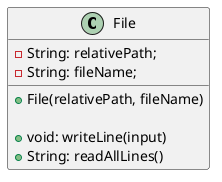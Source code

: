 @startuml
'https://plantuml.com/class-diagram

class File {
    -String: relativePath;
    -String: fileName;

    +File(relativePath, fileName)

    +void: writeLine(input)
    +String: readAllLines()
}

@enduml